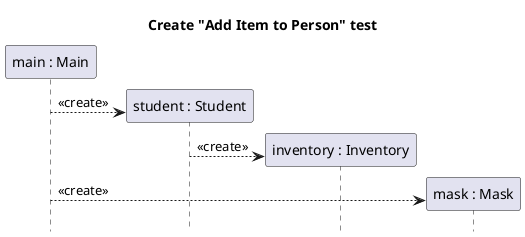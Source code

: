 @startuml person-add-item-create

title Create "Add Item to Person" test
hide footbox
autoactivate on
participant "main : Main" as main
participant "student : Student" as student
participant "inventory : Inventory" as inventory
participant "mask : Mask" as mask

create student
main --> student : <<create>>
create inventory
student --> inventory : <<create>>
create mask
main --> mask : <<create>>

@enduml